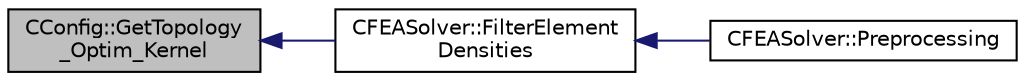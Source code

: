 digraph "CConfig::GetTopology_Optim_Kernel"
{
  edge [fontname="Helvetica",fontsize="10",labelfontname="Helvetica",labelfontsize="10"];
  node [fontname="Helvetica",fontsize="10",shape=record];
  rankdir="LR";
  Node13005 [label="CConfig::GetTopology\l_Optim_Kernel",height=0.2,width=0.4,color="black", fillcolor="grey75", style="filled", fontcolor="black"];
  Node13005 -> Node13006 [dir="back",color="midnightblue",fontsize="10",style="solid",fontname="Helvetica"];
  Node13006 [label="CFEASolver::FilterElement\lDensities",height=0.2,width=0.4,color="black", fillcolor="white", style="filled",URL="$class_c_f_e_a_solver.html#a70b05ab2f9575ac11448cf1f52ebcc9e",tooltip="Filter the density field for topology optimization applications. "];
  Node13006 -> Node13007 [dir="back",color="midnightblue",fontsize="10",style="solid",fontname="Helvetica"];
  Node13007 [label="CFEASolver::Preprocessing",height=0.2,width=0.4,color="black", fillcolor="white", style="filled",URL="$class_c_f_e_a_solver.html#a2171424e52ccd32f17bcbd4972b1fe15",tooltip="Set residuals to zero. "];
}
